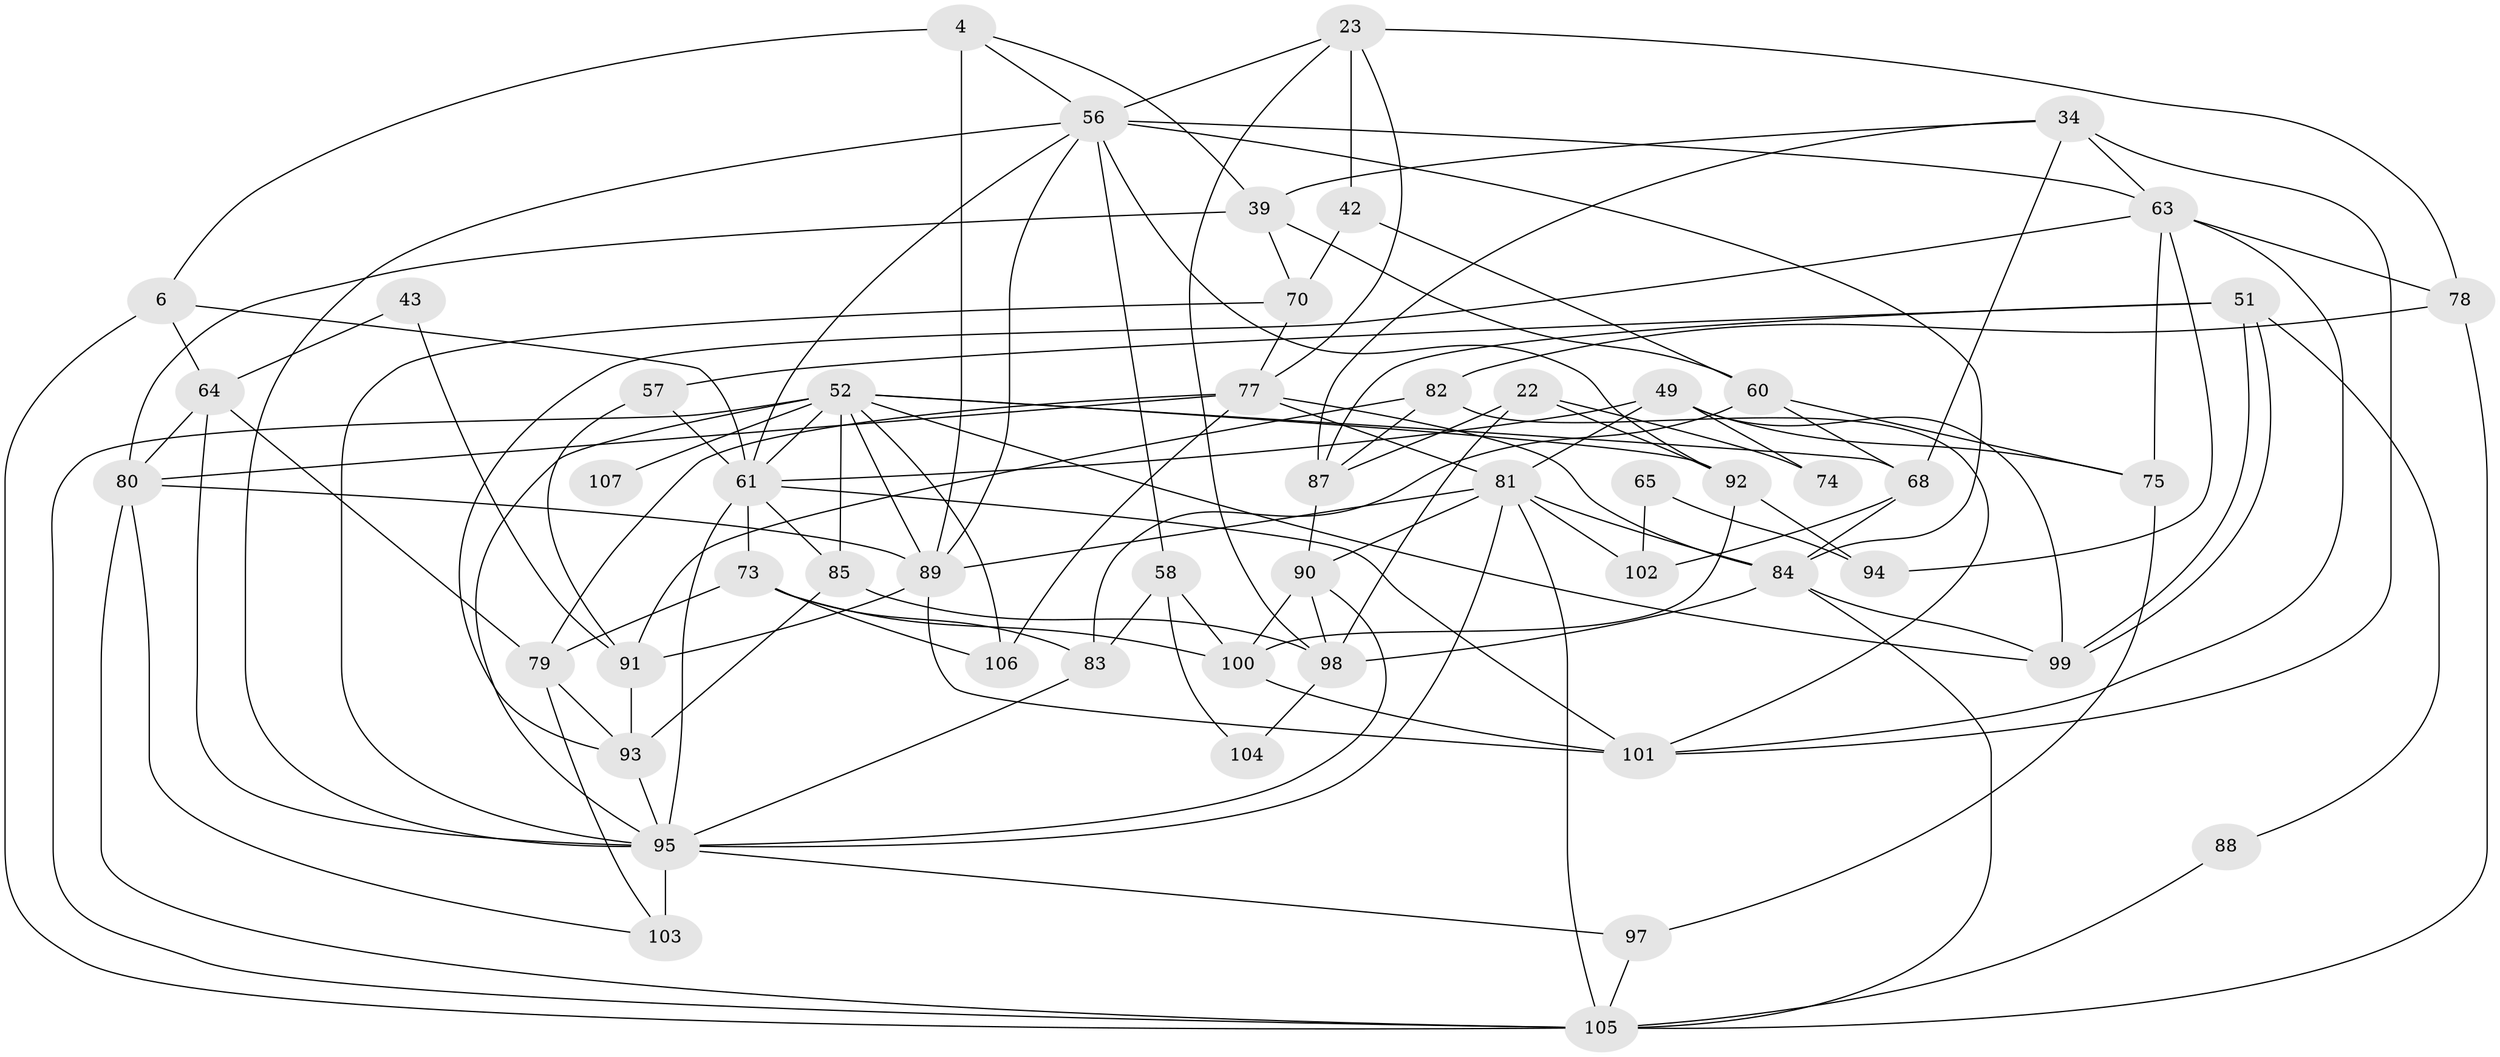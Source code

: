 // original degree distribution, {4: 0.24299065420560748, 5: 0.2803738317757009, 2: 0.11214953271028037, 3: 0.27102803738317754, 6: 0.07476635514018691, 8: 0.009345794392523364, 7: 0.009345794392523364}
// Generated by graph-tools (version 1.1) at 2025/51/03/09/25 04:51:39]
// undirected, 53 vertices, 129 edges
graph export_dot {
graph [start="1"]
  node [color=gray90,style=filled];
  4;
  6 [super="+2"];
  22;
  23;
  34 [super="+20"];
  39;
  42;
  43;
  49 [super="+48"];
  51;
  52 [super="+5+30"];
  56 [super="+54"];
  57;
  58;
  60;
  61 [super="+35+29"];
  63 [super="+50"];
  64 [super="+44"];
  65;
  68 [super="+36"];
  70;
  73;
  74;
  75 [super="+16"];
  77 [super="+45"];
  78 [super="+76"];
  79;
  80 [super="+12+72"];
  81 [super="+71+25+67"];
  82;
  83 [super="+18+47"];
  84 [super="+8"];
  85 [super="+27"];
  87 [super="+21"];
  88;
  89 [super="+24+46+62"];
  90 [super="+59"];
  91;
  92;
  93;
  94;
  95 [super="+37+66"];
  97;
  98 [super="+17"];
  99 [super="+86"];
  100 [super="+41"];
  101 [super="+96+7"];
  102;
  103 [super="+69"];
  104;
  105 [super="+26+13+38"];
  106 [super="+15+1"];
  107;
  4 -- 56;
  4 -- 6 [weight=2];
  4 -- 39;
  4 -- 89;
  6 -- 61 [weight=2];
  6 -- 105;
  6 -- 64;
  22 -- 92;
  22 -- 74;
  22 -- 98 [weight=2];
  22 -- 87;
  23 -- 78;
  23 -- 42;
  23 -- 56;
  23 -- 98;
  23 -- 77;
  34 -- 101 [weight=2];
  34 -- 68;
  34 -- 39;
  34 -- 63;
  34 -- 87;
  39 -- 60;
  39 -- 70;
  39 -- 80;
  42 -- 70;
  42 -- 60;
  43 -- 91;
  43 -- 64;
  49 -- 75 [weight=2];
  49 -- 99;
  49 -- 61 [weight=2];
  49 -- 74;
  49 -- 81 [weight=2];
  51 -- 57;
  51 -- 99;
  51 -- 99;
  51 -- 87;
  51 -- 88;
  52 -- 89;
  52 -- 92;
  52 -- 107 [weight=2];
  52 -- 105;
  52 -- 61 [weight=2];
  52 -- 106 [weight=2];
  52 -- 95 [weight=2];
  52 -- 99 [weight=2];
  52 -- 68;
  52 -- 85;
  56 -- 63;
  56 -- 58;
  56 -- 92;
  56 -- 61;
  56 -- 89;
  56 -- 84;
  56 -- 95;
  57 -- 91;
  57 -- 61;
  58 -- 104;
  58 -- 83;
  58 -- 100;
  60 -- 83;
  60 -- 68;
  60 -- 75;
  61 -- 73 [weight=2];
  61 -- 101 [weight=2];
  61 -- 85;
  61 -- 95 [weight=2];
  63 -- 93;
  63 -- 78 [weight=2];
  63 -- 101;
  63 -- 94;
  63 -- 75;
  64 -- 79;
  64 -- 80;
  64 -- 95;
  65 -- 94;
  65 -- 102;
  68 -- 102;
  68 -- 84;
  70 -- 77;
  70 -- 95 [weight=2];
  73 -- 79;
  73 -- 106 [weight=2];
  73 -- 83;
  73 -- 100;
  75 -- 97;
  77 -- 79 [weight=2];
  77 -- 84;
  77 -- 106;
  77 -- 80 [weight=2];
  77 -- 81;
  78 -- 105 [weight=2];
  78 -- 82;
  79 -- 93;
  79 -- 103;
  80 -- 89;
  80 -- 105;
  80 -- 103;
  81 -- 89 [weight=3];
  81 -- 102;
  81 -- 105 [weight=2];
  81 -- 90;
  81 -- 95 [weight=3];
  81 -- 84;
  82 -- 87;
  82 -- 101;
  82 -- 91;
  83 -- 95 [weight=2];
  84 -- 98 [weight=2];
  84 -- 99;
  84 -- 105;
  85 -- 98;
  85 -- 93;
  87 -- 90;
  88 -- 105;
  89 -- 101 [weight=2];
  89 -- 91;
  90 -- 100;
  90 -- 98;
  90 -- 95;
  91 -- 93;
  92 -- 94;
  92 -- 100;
  93 -- 95;
  95 -- 103 [weight=3];
  95 -- 97;
  97 -- 105;
  98 -- 104;
  100 -- 101;
}
